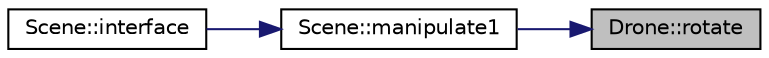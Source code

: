 digraph "Drone::rotate"
{
 // LATEX_PDF_SIZE
  edge [fontname="Helvetica",fontsize="10",labelfontname="Helvetica",labelfontsize="10"];
  node [fontname="Helvetica",fontsize="10",shape=record];
  rankdir="RL";
  Node1 [label="Drone::rotate",height=0.2,width=0.4,color="black", fillcolor="grey75", style="filled", fontcolor="black",tooltip=" "];
  Node1 -> Node2 [dir="back",color="midnightblue",fontsize="10",style="solid",fontname="Helvetica"];
  Node2 [label="Scene::manipulate1",height=0.2,width=0.4,color="black", fillcolor="white", style="filled",URL="$class_scene.html#afc0a41afd7123fac9e9a374ba4ebad21",tooltip=" "];
  Node2 -> Node3 [dir="back",color="midnightblue",fontsize="10",style="solid",fontname="Helvetica"];
  Node3 [label="Scene::interface",height=0.2,width=0.4,color="black", fillcolor="white", style="filled",URL="$class_scene.html#a464d4ccb6869c4b858f4a667700c42d5",tooltip=" "];
}
